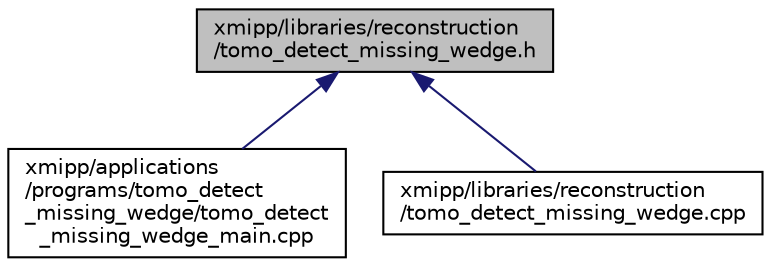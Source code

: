 digraph "xmipp/libraries/reconstruction/tomo_detect_missing_wedge.h"
{
  edge [fontname="Helvetica",fontsize="10",labelfontname="Helvetica",labelfontsize="10"];
  node [fontname="Helvetica",fontsize="10",shape=record];
  Node77 [label="xmipp/libraries/reconstruction\l/tomo_detect_missing_wedge.h",height=0.2,width=0.4,color="black", fillcolor="grey75", style="filled", fontcolor="black"];
  Node77 -> Node78 [dir="back",color="midnightblue",fontsize="10",style="solid",fontname="Helvetica"];
  Node78 [label="xmipp/applications\l/programs/tomo_detect\l_missing_wedge/tomo_detect\l_missing_wedge_main.cpp",height=0.2,width=0.4,color="black", fillcolor="white", style="filled",URL="$tomo__detect__missing__wedge__main_8cpp.html"];
  Node77 -> Node79 [dir="back",color="midnightblue",fontsize="10",style="solid",fontname="Helvetica"];
  Node79 [label="xmipp/libraries/reconstruction\l/tomo_detect_missing_wedge.cpp",height=0.2,width=0.4,color="black", fillcolor="white", style="filled",URL="$tomo__detect__missing__wedge_8cpp.html"];
}
